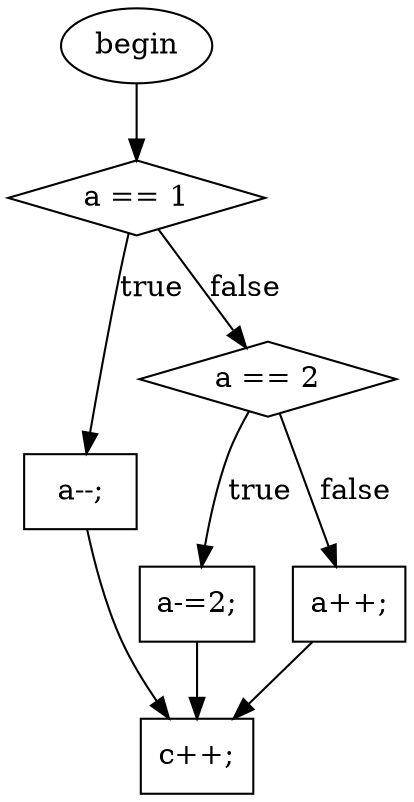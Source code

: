 digraph G{
F0T0[ shape=ellipse, label="begin", style="filled", fillcolor="white"]
F40T94[ shape=diamond, label="a == 1", style="filled", fillcolor="white"]
F54T57X[ shape=box, label="a--;", style="filled", fillcolor="white"]
F64T94TelseIf[ shape=diamond, label="a == 2", style="filled", fillcolor="white"]
F78T82X[ shape=box, label="a-=2;", style="filled", fillcolor="white"]
F91T94X[ shape=box, label="a++;", style="filled", fillcolor="white"]
F96T99[ shape=box, label="c++;", style="filled", fillcolor="white"]
F0T0 -> F40T94
F91T94X -> F96T99
F40T94 -> F54T57X[label="true"]
F40T94 -> F64T94TelseIf[label="false"]
F64T94TelseIf -> F78T82X[label="true"]
F64T94TelseIf -> F91T94X[label="false"]
F54T57X -> F96T99
F78T82X -> F96T99
}
